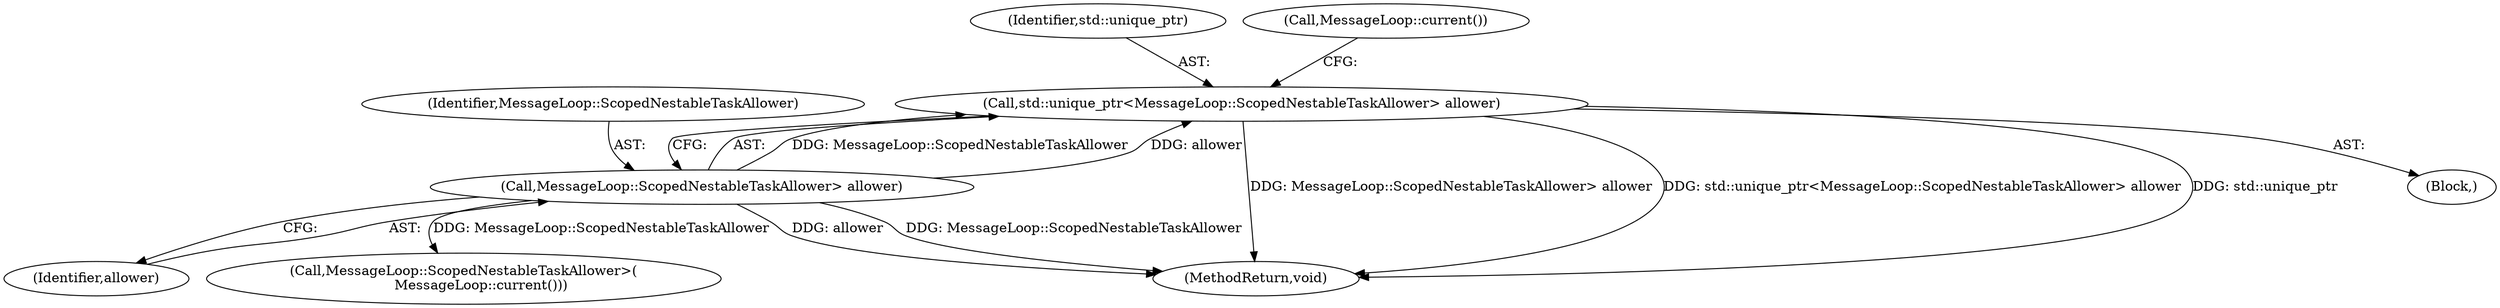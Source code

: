 digraph "1_Chrome_3ff403eecdd23a39853a4ebca52023fbba6c5d00_6@del" {
"1000121" [label="(Call,std::unique_ptr<MessageLoop::ScopedNestableTaskAllower> allower)"];
"1000123" [label="(Call,MessageLoop::ScopedNestableTaskAllower> allower)"];
"1000125" [label="(Identifier,allower)"];
"1000124" [label="(Identifier,MessageLoop::ScopedNestableTaskAllower)"];
"1000122" [label="(Identifier,std::unique_ptr)"];
"1000133" [label="(Call,MessageLoop::ScopedNestableTaskAllower>(\n        MessageLoop::current()))"];
"1000123" [label="(Call,MessageLoop::ScopedNestableTaskAllower> allower)"];
"1000102" [label="(Block,)"];
"1000121" [label="(Call,std::unique_ptr<MessageLoop::ScopedNestableTaskAllower> allower)"];
"1000127" [label="(Call,MessageLoop::current())"];
"1000140" [label="(MethodReturn,void)"];
"1000121" -> "1000102"  [label="AST: "];
"1000121" -> "1000123"  [label="CFG: "];
"1000122" -> "1000121"  [label="AST: "];
"1000123" -> "1000121"  [label="AST: "];
"1000127" -> "1000121"  [label="CFG: "];
"1000121" -> "1000140"  [label="DDG: MessageLoop::ScopedNestableTaskAllower> allower"];
"1000121" -> "1000140"  [label="DDG: std::unique_ptr<MessageLoop::ScopedNestableTaskAllower> allower"];
"1000121" -> "1000140"  [label="DDG: std::unique_ptr"];
"1000123" -> "1000121"  [label="DDG: MessageLoop::ScopedNestableTaskAllower"];
"1000123" -> "1000121"  [label="DDG: allower"];
"1000123" -> "1000125"  [label="CFG: "];
"1000124" -> "1000123"  [label="AST: "];
"1000125" -> "1000123"  [label="AST: "];
"1000123" -> "1000140"  [label="DDG: allower"];
"1000123" -> "1000140"  [label="DDG: MessageLoop::ScopedNestableTaskAllower"];
"1000123" -> "1000133"  [label="DDG: MessageLoop::ScopedNestableTaskAllower"];
}
